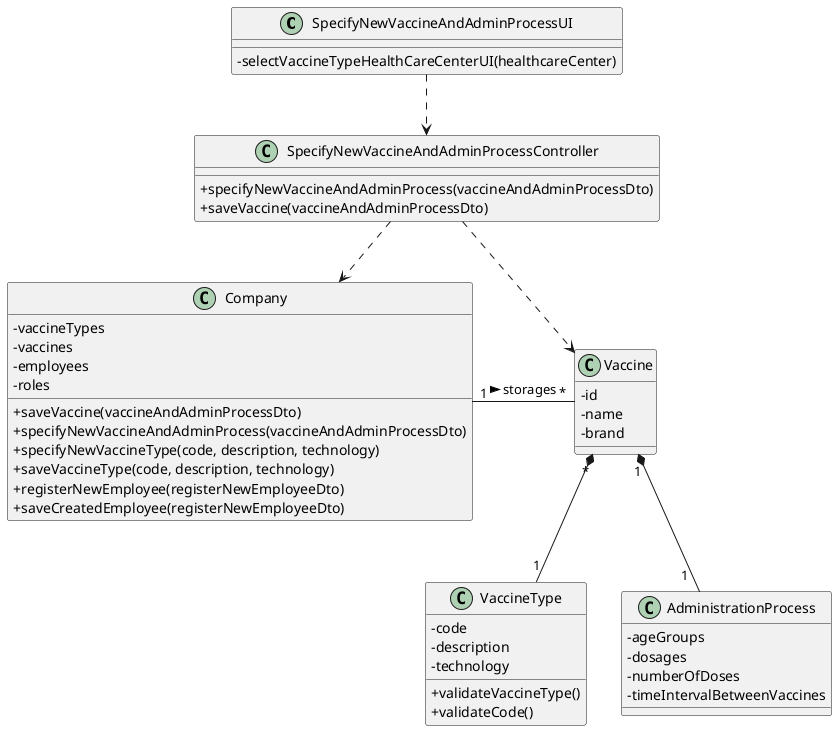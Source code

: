 @startuml
skinparam classAttributeIconSize 0

class SpecifyNewVaccineAndAdminProcessUI {
-selectVaccineTypeHealthCareCenterUI(healthcareCenter)

}

class SpecifyNewVaccineAndAdminProcessController {
+specifyNewVaccineAndAdminProcess(vaccineAndAdminProcessDto)
+saveVaccine(vaccineAndAdminProcessDto)
}

class Company {
-vaccineTypes
-vaccines
-employees
-roles
+saveVaccine(vaccineAndAdminProcessDto)
+specifyNewVaccineAndAdminProcess(vaccineAndAdminProcessDto)
+specifyNewVaccineType(code, description, technology)
+saveVaccineType(code, description, technology)
+registerNewEmployee(registerNewEmployeeDto)
+saveCreatedEmployee(registerNewEmployeeDto)
}

class Vaccine{
-id
-name
-brand

}
class VaccineType {
-code
-description
-technology
+validateVaccineType()
+validateCode()
}

class AdministrationProcess {
-ageGroups
-dosages
-numberOfDoses
-timeIntervalBetweenVaccines

}

SpecifyNewVaccineAndAdminProcessUI ..> SpecifyNewVaccineAndAdminProcessController
SpecifyNewVaccineAndAdminProcessController ..> Company
Company "1" - "*" Vaccine : storages >
SpecifyNewVaccineAndAdminProcessController ..> Vaccine
Vaccine "*" *-- "1" VaccineType
Vaccine "1" *-- "1  " AdministrationProcess


@enduml